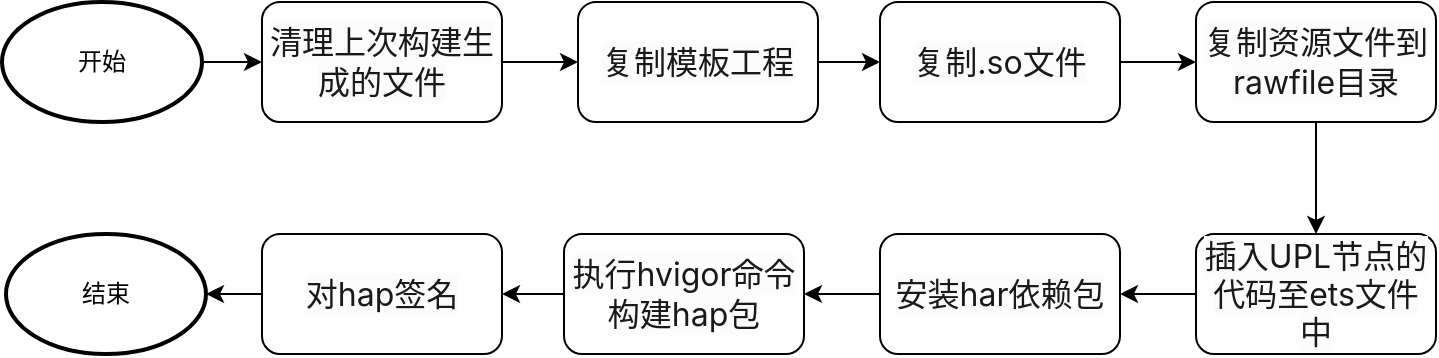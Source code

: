 <mxfile version="26.1.1" pages="2">
  <diagram id="C5RBs43oDa-KdzZeNtuy" name="Page-1">
    <mxGraphModel dx="1562" dy="810" grid="0" gridSize="10" guides="1" tooltips="1" connect="1" arrows="1" fold="1" page="1" pageScale="1" pageWidth="827" pageHeight="1169" math="0" shadow="0">
      <root>
        <mxCell id="WIyWlLk6GJQsqaUBKTNV-0" />
        <mxCell id="WIyWlLk6GJQsqaUBKTNV-1" parent="WIyWlLk6GJQsqaUBKTNV-0" />
        <mxCell id="JP6ADMA8bO0dgKJ-yr4d-9" value="开始" style="strokeWidth=2;html=1;shape=mxgraph.flowchart.start_1;whiteSpace=wrap;" vertex="1" parent="WIyWlLk6GJQsqaUBKTNV-1">
          <mxGeometry x="58" y="288" width="100" height="60" as="geometry" />
        </mxCell>
        <mxCell id="JP6ADMA8bO0dgKJ-yr4d-10" value="" style="endArrow=classic;html=1;rounded=0;exitX=1;exitY=0.5;exitDx=0;exitDy=0;exitPerimeter=0;" edge="1" parent="WIyWlLk6GJQsqaUBKTNV-1" source="JP6ADMA8bO0dgKJ-yr4d-9" target="JP6ADMA8bO0dgKJ-yr4d-12">
          <mxGeometry width="50" height="50" relative="1" as="geometry">
            <mxPoint x="367" y="620" as="sourcePoint" />
            <mxPoint x="384" y="383" as="targetPoint" />
          </mxGeometry>
        </mxCell>
        <mxCell id="JP6ADMA8bO0dgKJ-yr4d-11" value="" style="edgeStyle=orthogonalEdgeStyle;rounded=0;orthogonalLoop=1;jettySize=auto;html=1;" edge="1" parent="WIyWlLk6GJQsqaUBKTNV-1" source="JP6ADMA8bO0dgKJ-yr4d-12" target="JP6ADMA8bO0dgKJ-yr4d-14">
          <mxGeometry relative="1" as="geometry" />
        </mxCell>
        <mxCell id="JP6ADMA8bO0dgKJ-yr4d-12" value="&lt;span style=&quot;color: rgba(0, 0, 0, 0.9); font-family: &amp;quot;PingFang SC&amp;quot;, -apple-system, BlinkMacSystemFont, &amp;quot;Segoe UI&amp;quot;, Roboto, Ubuntu, &amp;quot;Helvetica Neue&amp;quot;, Helvetica, Arial, &amp;quot;Hiragino Sans GB&amp;quot;, &amp;quot;Microsoft YaHei UI&amp;quot;, &amp;quot;Microsoft YaHei&amp;quot;, &amp;quot;Source Han Sans CN&amp;quot;, sans-serif; font-size: 16px; text-align: start; background-color: rgb(252, 252, 252);&quot;&gt;清理上次构建生成的文件&lt;/span&gt;" style="rounded=1;whiteSpace=wrap;html=1;" vertex="1" parent="WIyWlLk6GJQsqaUBKTNV-1">
          <mxGeometry x="188" y="288" width="120" height="60" as="geometry" />
        </mxCell>
        <mxCell id="JP6ADMA8bO0dgKJ-yr4d-13" value="" style="edgeStyle=orthogonalEdgeStyle;rounded=0;orthogonalLoop=1;jettySize=auto;html=1;" edge="1" parent="WIyWlLk6GJQsqaUBKTNV-1" source="JP6ADMA8bO0dgKJ-yr4d-14" target="JP6ADMA8bO0dgKJ-yr4d-16">
          <mxGeometry relative="1" as="geometry" />
        </mxCell>
        <mxCell id="JP6ADMA8bO0dgKJ-yr4d-14" value="&lt;span style=&quot;color: rgba(0, 0, 0, 0.9); font-family: &amp;quot;PingFang SC&amp;quot;, -apple-system, BlinkMacSystemFont, &amp;quot;Segoe UI&amp;quot;, Roboto, Ubuntu, &amp;quot;Helvetica Neue&amp;quot;, Helvetica, Arial, &amp;quot;Hiragino Sans GB&amp;quot;, &amp;quot;Microsoft YaHei UI&amp;quot;, &amp;quot;Microsoft YaHei&amp;quot;, &amp;quot;Source Han Sans CN&amp;quot;, sans-serif; font-size: 16px; text-align: start; background-color: rgb(252, 252, 252);&quot;&gt;复制模板工程&lt;/span&gt;" style="whiteSpace=wrap;html=1;rounded=1;" vertex="1" parent="WIyWlLk6GJQsqaUBKTNV-1">
          <mxGeometry x="346" y="288" width="120" height="60" as="geometry" />
        </mxCell>
        <mxCell id="JP6ADMA8bO0dgKJ-yr4d-15" value="" style="edgeStyle=orthogonalEdgeStyle;rounded=0;orthogonalLoop=1;jettySize=auto;html=1;" edge="1" parent="WIyWlLk6GJQsqaUBKTNV-1" source="JP6ADMA8bO0dgKJ-yr4d-16" target="JP6ADMA8bO0dgKJ-yr4d-18">
          <mxGeometry relative="1" as="geometry" />
        </mxCell>
        <mxCell id="JP6ADMA8bO0dgKJ-yr4d-16" value="&lt;span style=&quot;color: rgba(0, 0, 0, 0.9); font-family: &amp;quot;PingFang SC&amp;quot;, -apple-system, BlinkMacSystemFont, &amp;quot;Segoe UI&amp;quot;, Roboto, Ubuntu, &amp;quot;Helvetica Neue&amp;quot;, Helvetica, Arial, &amp;quot;Hiragino Sans GB&amp;quot;, &amp;quot;Microsoft YaHei UI&amp;quot;, &amp;quot;Microsoft YaHei&amp;quot;, &amp;quot;Source Han Sans CN&amp;quot;, sans-serif; font-size: 16px; text-align: start; background-color: rgb(252, 252, 252);&quot;&gt;复制.so文件&lt;/span&gt;" style="whiteSpace=wrap;html=1;rounded=1;" vertex="1" parent="WIyWlLk6GJQsqaUBKTNV-1">
          <mxGeometry x="497" y="288" width="120" height="60" as="geometry" />
        </mxCell>
        <mxCell id="JP6ADMA8bO0dgKJ-yr4d-17" value="" style="edgeStyle=orthogonalEdgeStyle;rounded=0;orthogonalLoop=1;jettySize=auto;html=1;" edge="1" parent="WIyWlLk6GJQsqaUBKTNV-1" source="JP6ADMA8bO0dgKJ-yr4d-18" target="JP6ADMA8bO0dgKJ-yr4d-20">
          <mxGeometry relative="1" as="geometry" />
        </mxCell>
        <mxCell id="JP6ADMA8bO0dgKJ-yr4d-18" value="&lt;span style=&quot;color: rgba(0, 0, 0, 0.9); font-family: &amp;quot;PingFang SC&amp;quot;, -apple-system, BlinkMacSystemFont, &amp;quot;Segoe UI&amp;quot;, Roboto, Ubuntu, &amp;quot;Helvetica Neue&amp;quot;, Helvetica, Arial, &amp;quot;Hiragino Sans GB&amp;quot;, &amp;quot;Microsoft YaHei UI&amp;quot;, &amp;quot;Microsoft YaHei&amp;quot;, &amp;quot;Source Han Sans CN&amp;quot;, sans-serif; font-size: 16px; text-align: start; background-color: rgb(252, 252, 252);&quot;&gt;复制资源文件到rawfile目录&lt;/span&gt;" style="whiteSpace=wrap;html=1;rounded=1;" vertex="1" parent="WIyWlLk6GJQsqaUBKTNV-1">
          <mxGeometry x="655" y="288" width="120" height="60" as="geometry" />
        </mxCell>
        <mxCell id="JP6ADMA8bO0dgKJ-yr4d-19" value="" style="edgeStyle=orthogonalEdgeStyle;rounded=0;orthogonalLoop=1;jettySize=auto;html=1;" edge="1" parent="WIyWlLk6GJQsqaUBKTNV-1" source="JP6ADMA8bO0dgKJ-yr4d-20" target="JP6ADMA8bO0dgKJ-yr4d-22">
          <mxGeometry relative="1" as="geometry" />
        </mxCell>
        <mxCell id="JP6ADMA8bO0dgKJ-yr4d-20" value="&lt;span style=&quot;color: rgba(0, 0, 0, 0.9); font-family: &amp;quot;PingFang SC&amp;quot;, -apple-system, BlinkMacSystemFont, &amp;quot;Segoe UI&amp;quot;, Roboto, Ubuntu, &amp;quot;Helvetica Neue&amp;quot;, Helvetica, Arial, &amp;quot;Hiragino Sans GB&amp;quot;, &amp;quot;Microsoft YaHei UI&amp;quot;, &amp;quot;Microsoft YaHei&amp;quot;, &amp;quot;Source Han Sans CN&amp;quot;, sans-serif; font-size: 16px; text-align: start; background-color: rgb(252, 252, 252);&quot;&gt;插入UPL节点的代码至ets文件中&lt;/span&gt;" style="whiteSpace=wrap;html=1;rounded=1;" vertex="1" parent="WIyWlLk6GJQsqaUBKTNV-1">
          <mxGeometry x="655" y="404" width="120" height="60" as="geometry" />
        </mxCell>
        <mxCell id="JP6ADMA8bO0dgKJ-yr4d-21" value="" style="edgeStyle=orthogonalEdgeStyle;rounded=0;orthogonalLoop=1;jettySize=auto;html=1;" edge="1" parent="WIyWlLk6GJQsqaUBKTNV-1" source="JP6ADMA8bO0dgKJ-yr4d-22" target="JP6ADMA8bO0dgKJ-yr4d-24">
          <mxGeometry relative="1" as="geometry" />
        </mxCell>
        <mxCell id="JP6ADMA8bO0dgKJ-yr4d-22" value="&lt;span style=&quot;color: rgba(0, 0, 0, 0.9); font-family: &amp;quot;PingFang SC&amp;quot;, -apple-system, BlinkMacSystemFont, &amp;quot;Segoe UI&amp;quot;, Roboto, Ubuntu, &amp;quot;Helvetica Neue&amp;quot;, Helvetica, Arial, &amp;quot;Hiragino Sans GB&amp;quot;, &amp;quot;Microsoft YaHei UI&amp;quot;, &amp;quot;Microsoft YaHei&amp;quot;, &amp;quot;Source Han Sans CN&amp;quot;, sans-serif; font-size: 16px; text-align: start; background-color: rgb(252, 252, 252);&quot;&gt;安装har依赖包&lt;/span&gt;" style="rounded=1;whiteSpace=wrap;html=1;" vertex="1" parent="WIyWlLk6GJQsqaUBKTNV-1">
          <mxGeometry x="497" y="404" width="120" height="60" as="geometry" />
        </mxCell>
        <mxCell id="JP6ADMA8bO0dgKJ-yr4d-23" value="" style="edgeStyle=orthogonalEdgeStyle;rounded=0;orthogonalLoop=1;jettySize=auto;html=1;" edge="1" parent="WIyWlLk6GJQsqaUBKTNV-1" source="JP6ADMA8bO0dgKJ-yr4d-24" target="JP6ADMA8bO0dgKJ-yr4d-26">
          <mxGeometry relative="1" as="geometry" />
        </mxCell>
        <mxCell id="JP6ADMA8bO0dgKJ-yr4d-24" value="&lt;span style=&quot;color: rgba(0, 0, 0, 0.9); font-family: &amp;quot;PingFang SC&amp;quot;, -apple-system, BlinkMacSystemFont, &amp;quot;Segoe UI&amp;quot;, Roboto, Ubuntu, &amp;quot;Helvetica Neue&amp;quot;, Helvetica, Arial, &amp;quot;Hiragino Sans GB&amp;quot;, &amp;quot;Microsoft YaHei UI&amp;quot;, &amp;quot;Microsoft YaHei&amp;quot;, &amp;quot;Source Han Sans CN&amp;quot;, sans-serif; font-size: 16px; text-align: start; background-color: rgb(252, 252, 252);&quot;&gt;执行hvigor命令构建hap包&lt;/span&gt;" style="rounded=1;whiteSpace=wrap;html=1;" vertex="1" parent="WIyWlLk6GJQsqaUBKTNV-1">
          <mxGeometry x="339" y="404" width="120" height="60" as="geometry" />
        </mxCell>
        <mxCell id="JP6ADMA8bO0dgKJ-yr4d-25" value="" style="edgeStyle=orthogonalEdgeStyle;rounded=0;orthogonalLoop=1;jettySize=auto;html=1;" edge="1" parent="WIyWlLk6GJQsqaUBKTNV-1" source="JP6ADMA8bO0dgKJ-yr4d-26" target="JP6ADMA8bO0dgKJ-yr4d-27">
          <mxGeometry relative="1" as="geometry" />
        </mxCell>
        <mxCell id="JP6ADMA8bO0dgKJ-yr4d-26" value="&lt;span style=&quot;color: rgba(0, 0, 0, 0.9); font-family: &amp;quot;PingFang SC&amp;quot;, -apple-system, BlinkMacSystemFont, &amp;quot;Segoe UI&amp;quot;, Roboto, Ubuntu, &amp;quot;Helvetica Neue&amp;quot;, Helvetica, Arial, &amp;quot;Hiragino Sans GB&amp;quot;, &amp;quot;Microsoft YaHei UI&amp;quot;, &amp;quot;Microsoft YaHei&amp;quot;, &amp;quot;Source Han Sans CN&amp;quot;, sans-serif; font-size: 16px; text-align: start; background-color: rgb(252, 252, 252);&quot;&gt;对hap签名&lt;/span&gt;" style="whiteSpace=wrap;html=1;rounded=1;" vertex="1" parent="WIyWlLk6GJQsqaUBKTNV-1">
          <mxGeometry x="188" y="404" width="120" height="60" as="geometry" />
        </mxCell>
        <mxCell id="JP6ADMA8bO0dgKJ-yr4d-27" value="结束" style="strokeWidth=2;html=1;shape=mxgraph.flowchart.start_1;whiteSpace=wrap;" vertex="1" parent="WIyWlLk6GJQsqaUBKTNV-1">
          <mxGeometry x="60" y="404" width="100" height="60" as="geometry" />
        </mxCell>
      </root>
    </mxGraphModel>
  </diagram>
  <diagram id="eRkzWst7_xov0px2-I3F" name="第 2 页">
    <mxGraphModel dx="1562" dy="810" grid="0" gridSize="10" guides="1" tooltips="1" connect="1" arrows="1" fold="1" page="1" pageScale="1" pageWidth="827" pageHeight="1169" math="0" shadow="0">
      <root>
        <mxCell id="0" />
        <mxCell id="1" parent="0" />
        <mxCell id="i0jm8h-iiQ889vvwiugR-1" value="开始" style="strokeWidth=2;html=1;shape=mxgraph.flowchart.start_1;whiteSpace=wrap;" vertex="1" parent="1">
          <mxGeometry x="328" y="137" width="100" height="60" as="geometry" />
        </mxCell>
        <mxCell id="i0jm8h-iiQ889vvwiugR-2" value="" style="endArrow=classic;html=1;rounded=0;exitX=0.5;exitY=1;exitDx=0;exitDy=0;exitPerimeter=0;" edge="1" parent="1" source="i0jm8h-iiQ889vvwiugR-1" target="i0jm8h-iiQ889vvwiugR-4">
          <mxGeometry width="50" height="50" relative="1" as="geometry">
            <mxPoint x="367" y="710" as="sourcePoint" />
            <mxPoint x="384" y="473" as="targetPoint" />
          </mxGeometry>
        </mxCell>
        <mxCell id="i0jm8h-iiQ889vvwiugR-3" value="" style="edgeStyle=orthogonalEdgeStyle;rounded=0;orthogonalLoop=1;jettySize=auto;html=1;entryX=0.5;entryY=0;entryDx=0;entryDy=0;entryPerimeter=0;" edge="1" parent="1" source="i0jm8h-iiQ889vvwiugR-4" target="i0jm8h-iiQ889vvwiugR-20">
          <mxGeometry relative="1" as="geometry">
            <mxPoint x="378" y="225" as="targetPoint" />
          </mxGeometry>
        </mxCell>
        <mxCell id="i0jm8h-iiQ889vvwiugR-4" value="获取三方库源码" style="rounded=1;whiteSpace=wrap;html=1;" vertex="1" parent="1">
          <mxGeometry x="318" y="222" width="120" height="60" as="geometry" />
        </mxCell>
        <mxCell id="i0jm8h-iiQ889vvwiugR-19" value="结束" style="strokeWidth=2;html=1;shape=mxgraph.flowchart.start_1;whiteSpace=wrap;" vertex="1" parent="1">
          <mxGeometry x="328" y="868" width="100" height="60" as="geometry" />
        </mxCell>
        <mxCell id="i0jm8h-iiQ889vvwiugR-22" value="" style="edgeStyle=orthogonalEdgeStyle;rounded=0;orthogonalLoop=1;jettySize=auto;html=1;" edge="1" parent="1" source="i0jm8h-iiQ889vvwiugR-20" target="i0jm8h-iiQ889vvwiugR-21">
          <mxGeometry relative="1" as="geometry" />
        </mxCell>
        <mxCell id="i0jm8h-iiQ889vvwiugR-25" value="是" style="edgeLabel;html=1;align=center;verticalAlign=middle;resizable=0;points=[];" vertex="1" connectable="0" parent="i0jm8h-iiQ889vvwiugR-22">
          <mxGeometry x="-0.151" relative="1" as="geometry">
            <mxPoint as="offset" />
          </mxGeometry>
        </mxCell>
        <mxCell id="i0jm8h-iiQ889vvwiugR-27" value="" style="edgeStyle=orthogonalEdgeStyle;rounded=0;orthogonalLoop=1;jettySize=auto;html=1;entryX=0.5;entryY=0;entryDx=0;entryDy=0;entryPerimeter=0;" edge="1" parent="1" source="i0jm8h-iiQ889vvwiugR-20" target="i0jm8h-iiQ889vvwiugR-29">
          <mxGeometry relative="1" as="geometry">
            <mxPoint x="538" y="339.5" as="targetPoint" />
          </mxGeometry>
        </mxCell>
        <mxCell id="i0jm8h-iiQ889vvwiugR-28" value="否" style="edgeLabel;html=1;align=center;verticalAlign=middle;resizable=0;points=[];" vertex="1" connectable="0" parent="i0jm8h-iiQ889vvwiugR-27">
          <mxGeometry x="-0.227" y="1" relative="1" as="geometry">
            <mxPoint as="offset" />
          </mxGeometry>
        </mxCell>
        <mxCell id="i0jm8h-iiQ889vvwiugR-20" value="是否有现成编译脚本" style="strokeWidth=2;html=1;shape=mxgraph.flowchart.decision;whiteSpace=wrap;" vertex="1" parent="1">
          <mxGeometry x="308" y="304" width="140" height="71" as="geometry" />
        </mxCell>
        <mxCell id="i0jm8h-iiQ889vvwiugR-31" value="" style="edgeStyle=orthogonalEdgeStyle;rounded=0;orthogonalLoop=1;jettySize=auto;html=1;" edge="1" parent="1" source="i0jm8h-iiQ889vvwiugR-21" target="i0jm8h-iiQ889vvwiugR-30">
          <mxGeometry relative="1" as="geometry" />
        </mxCell>
        <mxCell id="i0jm8h-iiQ889vvwiugR-21" value="使用oh-compile-script工具" style="rounded=1;whiteSpace=wrap;html=1;strokeWidth=2;" vertex="1" parent="1">
          <mxGeometry x="128" y="309.5" width="120" height="60" as="geometry" />
        </mxCell>
        <mxCell id="i0jm8h-iiQ889vvwiugR-42" value="" style="edgeStyle=orthogonalEdgeStyle;rounded=0;orthogonalLoop=1;jettySize=auto;html=1;" edge="1" parent="1" source="i0jm8h-iiQ889vvwiugR-29" target="i0jm8h-iiQ889vvwiugR-41">
          <mxGeometry relative="1" as="geometry" />
        </mxCell>
        <mxCell id="i0jm8h-iiQ889vvwiugR-43" value="CMake" style="edgeLabel;html=1;align=center;verticalAlign=middle;resizable=0;points=[];" vertex="1" connectable="0" parent="i0jm8h-iiQ889vvwiugR-42">
          <mxGeometry x="-0.141" y="2" relative="1" as="geometry">
            <mxPoint as="offset" />
          </mxGeometry>
        </mxCell>
        <mxCell id="i0jm8h-iiQ889vvwiugR-50" value="" style="edgeStyle=orthogonalEdgeStyle;rounded=0;orthogonalLoop=1;jettySize=auto;html=1;" edge="1" parent="1" source="i0jm8h-iiQ889vvwiugR-29" target="i0jm8h-iiQ889vvwiugR-49">
          <mxGeometry relative="1" as="geometry" />
        </mxCell>
        <mxCell id="i0jm8h-iiQ889vvwiugR-29" value="判断三方库构建方式" style="strokeWidth=2;html=1;shape=mxgraph.flowchart.decision;whiteSpace=wrap;" vertex="1" parent="1">
          <mxGeometry x="308" y="410" width="140" height="71" as="geometry" />
        </mxCell>
        <mxCell id="i0jm8h-iiQ889vvwiugR-33" value="" style="edgeStyle=orthogonalEdgeStyle;rounded=0;orthogonalLoop=1;jettySize=auto;html=1;" edge="1" parent="1" source="i0jm8h-iiQ889vvwiugR-30" target="i0jm8h-iiQ889vvwiugR-32">
          <mxGeometry relative="1" as="geometry" />
        </mxCell>
        <mxCell id="i0jm8h-iiQ889vvwiugR-30" value="选择三方库和版本" style="rounded=1;whiteSpace=wrap;html=1;strokeWidth=2;" vertex="1" parent="1">
          <mxGeometry x="128" y="404" width="120" height="60" as="geometry" />
        </mxCell>
        <mxCell id="i0jm8h-iiQ889vvwiugR-35" value="" style="edgeStyle=orthogonalEdgeStyle;rounded=0;orthogonalLoop=1;jettySize=auto;html=1;" edge="1" parent="1" source="i0jm8h-iiQ889vvwiugR-32" target="i0jm8h-iiQ889vvwiugR-34">
          <mxGeometry relative="1" as="geometry" />
        </mxCell>
        <mxCell id="i0jm8h-iiQ889vvwiugR-32" value="选择编译类型\n(Debug/Release)" style="whiteSpace=wrap;html=1;rounded=1;strokeWidth=2;" vertex="1" parent="1">
          <mxGeometry x="128" y="492" width="120" height="60" as="geometry" />
        </mxCell>
        <mxCell id="i0jm8h-iiQ889vvwiugR-37" value="" style="edgeStyle=orthogonalEdgeStyle;rounded=0;orthogonalLoop=1;jettySize=auto;html=1;" edge="1" parent="1" source="i0jm8h-iiQ889vvwiugR-34" target="i0jm8h-iiQ889vvwiugR-36">
          <mxGeometry relative="1" as="geometry" />
        </mxCell>
        <mxCell id="i0jm8h-iiQ889vvwiugR-34" value="选择编译目标(静态库/动态库)" style="rounded=1;whiteSpace=wrap;html=1;strokeWidth=2;" vertex="1" parent="1">
          <mxGeometry x="128" y="587" width="120" height="60" as="geometry" />
        </mxCell>
        <mxCell id="i0jm8h-iiQ889vvwiugR-39" value="" style="edgeStyle=orthogonalEdgeStyle;rounded=0;orthogonalLoop=1;jettySize=auto;html=1;exitX=0.5;exitY=1;exitDx=0;exitDy=0;entryX=0;entryY=0.5;entryDx=0;entryDy=0;" edge="1" parent="1" source="i0jm8h-iiQ889vvwiugR-36" target="i0jm8h-iiQ889vvwiugR-38">
          <mxGeometry relative="1" as="geometry" />
        </mxCell>
        <mxCell id="i0jm8h-iiQ889vvwiugR-36" value="指定安装路径" style="whiteSpace=wrap;html=1;rounded=1;strokeWidth=2;" vertex="1" parent="1">
          <mxGeometry x="128" y="673" width="120" height="60" as="geometry" />
        </mxCell>
        <mxCell id="i0jm8h-iiQ889vvwiugR-40" value="" style="edgeStyle=orthogonalEdgeStyle;rounded=0;orthogonalLoop=1;jettySize=auto;html=1;" edge="1" parent="1" source="i0jm8h-iiQ889vvwiugR-38" target="i0jm8h-iiQ889vvwiugR-19">
          <mxGeometry relative="1" as="geometry" />
        </mxCell>
        <mxCell id="i0jm8h-iiQ889vvwiugR-38" value="编译生成.so/.a库文件" style="whiteSpace=wrap;html=1;rounded=1;strokeWidth=2;" vertex="1" parent="1">
          <mxGeometry x="318" y="788" width="120" height="60" as="geometry" />
        </mxCell>
        <mxCell id="i0jm8h-iiQ889vvwiugR-45" value="" style="edgeStyle=orthogonalEdgeStyle;rounded=0;orthogonalLoop=1;jettySize=auto;html=1;" edge="1" parent="1" source="i0jm8h-iiQ889vvwiugR-41" target="i0jm8h-iiQ889vvwiugR-44">
          <mxGeometry relative="1" as="geometry" />
        </mxCell>
        <mxCell id="i0jm8h-iiQ889vvwiugR-41" value="创建build目录" style="rounded=1;whiteSpace=wrap;html=1;strokeWidth=2;" vertex="1" parent="1">
          <mxGeometry x="318" y="517" width="120" height="60" as="geometry" />
        </mxCell>
        <mxCell id="i0jm8h-iiQ889vvwiugR-47" value="" style="edgeStyle=orthogonalEdgeStyle;rounded=0;orthogonalLoop=1;jettySize=auto;html=1;" edge="1" parent="1" source="i0jm8h-iiQ889vvwiugR-44" target="i0jm8h-iiQ889vvwiugR-46">
          <mxGeometry relative="1" as="geometry" />
        </mxCell>
        <mxCell id="i0jm8h-iiQ889vvwiugR-44" value="运行SDK中的cmake命令生成Makefile" style="rounded=1;whiteSpace=wrap;html=1;strokeWidth=2;" vertex="1" parent="1">
          <mxGeometry x="318" y="609" width="120" height="60" as="geometry" />
        </mxCell>
        <mxCell id="i0jm8h-iiQ889vvwiugR-48" value="" style="edgeStyle=orthogonalEdgeStyle;rounded=0;orthogonalLoop=1;jettySize=auto;html=1;" edge="1" parent="1" source="i0jm8h-iiQ889vvwiugR-46" target="i0jm8h-iiQ889vvwiugR-38">
          <mxGeometry relative="1" as="geometry" />
        </mxCell>
        <mxCell id="i0jm8h-iiQ889vvwiugR-46" value="执行make编译" style="rounded=1;whiteSpace=wrap;html=1;strokeWidth=2;" vertex="1" parent="1">
          <mxGeometry x="318" y="698" width="120" height="60" as="geometry" />
        </mxCell>
        <mxCell id="i0jm8h-iiQ889vvwiugR-52" value="" style="edgeStyle=orthogonalEdgeStyle;rounded=0;orthogonalLoop=1;jettySize=auto;html=1;" edge="1" parent="1" source="i0jm8h-iiQ889vvwiugR-49" target="i0jm8h-iiQ889vvwiugR-51">
          <mxGeometry relative="1" as="geometry" />
        </mxCell>
        <mxCell id="i0jm8h-iiQ889vvwiugR-53" value="是" style="edgeLabel;html=1;align=center;verticalAlign=middle;resizable=0;points=[];" vertex="1" connectable="0" parent="i0jm8h-iiQ889vvwiugR-52">
          <mxGeometry x="-0.2" y="2" relative="1" as="geometry">
            <mxPoint x="-2" y="1" as="offset" />
          </mxGeometry>
        </mxCell>
        <mxCell id="i0jm8h-iiQ889vvwiugR-55" value="" style="edgeStyle=orthogonalEdgeStyle;rounded=0;orthogonalLoop=1;jettySize=auto;html=1;" edge="1" parent="1" source="i0jm8h-iiQ889vvwiugR-49" target="i0jm8h-iiQ889vvwiugR-54">
          <mxGeometry relative="1" as="geometry" />
        </mxCell>
        <mxCell id="i0jm8h-iiQ889vvwiugR-57" value="否" style="edgeLabel;html=1;align=center;verticalAlign=middle;resizable=0;points=[];" vertex="1" connectable="0" parent="i0jm8h-iiQ889vvwiugR-55">
          <mxGeometry x="-0.087" relative="1" as="geometry">
            <mxPoint as="offset" />
          </mxGeometry>
        </mxCell>
        <mxCell id="i0jm8h-iiQ889vvwiugR-49" value="是否使用Configure编译" style="strokeWidth=2;html=1;shape=mxgraph.flowchart.decision;whiteSpace=wrap;" vertex="1" parent="1">
          <mxGeometry x="490" y="408" width="152" height="75" as="geometry" />
        </mxCell>
        <mxCell id="i0jm8h-iiQ889vvwiugR-59" value="" style="edgeStyle=orthogonalEdgeStyle;rounded=0;orthogonalLoop=1;jettySize=auto;html=1;" edge="1" parent="1" source="i0jm8h-iiQ889vvwiugR-51" target="i0jm8h-iiQ889vvwiugR-58">
          <mxGeometry relative="1" as="geometry" />
        </mxCell>
        <mxCell id="i0jm8h-iiQ889vvwiugR-51" value="配置交叉编译环境变量" style="rounded=1;whiteSpace=wrap;html=1;strokeWidth=2;" vertex="1" parent="1">
          <mxGeometry x="506" y="517" width="120" height="60" as="geometry" />
        </mxCell>
        <mxCell id="i0jm8h-iiQ889vvwiugR-62" value="" style="edgeStyle=orthogonalEdgeStyle;rounded=0;orthogonalLoop=1;jettySize=auto;html=1;" edge="1" parent="1" source="i0jm8h-iiQ889vvwiugR-54" target="i0jm8h-iiQ889vvwiugR-61">
          <mxGeometry relative="1" as="geometry" />
        </mxCell>
        <mxCell id="i0jm8h-iiQ889vvwiugR-54" value="修改原始构建文件" style="rounded=1;whiteSpace=wrap;html=1;strokeWidth=2;" vertex="1" parent="1">
          <mxGeometry x="680" y="418" width="120" height="60" as="geometry" />
        </mxCell>
        <mxCell id="i0jm8h-iiQ889vvwiugR-60" value="" style="edgeStyle=orthogonalEdgeStyle;rounded=0;orthogonalLoop=1;jettySize=auto;html=1;" edge="1" parent="1" source="i0jm8h-iiQ889vvwiugR-58" target="i0jm8h-iiQ889vvwiugR-46">
          <mxGeometry relative="1" as="geometry" />
        </mxCell>
        <mxCell id="i0jm8h-iiQ889vvwiugR-58" value="执行configure生成Makefile" style="rounded=1;whiteSpace=wrap;html=1;strokeWidth=2;" vertex="1" parent="1">
          <mxGeometry x="506" y="698" width="120" height="60" as="geometry" />
        </mxCell>
        <mxCell id="i0jm8h-iiQ889vvwiugR-64" value="" style="edgeStyle=orthogonalEdgeStyle;rounded=0;orthogonalLoop=1;jettySize=auto;html=1;" edge="1" parent="1" source="i0jm8h-iiQ889vvwiugR-61" target="i0jm8h-iiQ889vvwiugR-63">
          <mxGeometry relative="1" as="geometry" />
        </mxCell>
        <mxCell id="i0jm8h-iiQ889vvwiugR-61" value="手动设置编译器和参数" style="rounded=1;whiteSpace=wrap;html=1;strokeWidth=2;" vertex="1" parent="1">
          <mxGeometry x="680" y="558" width="120" height="60" as="geometry" />
        </mxCell>
        <mxCell id="i0jm8h-iiQ889vvwiugR-63" value="执行相应编译命令" style="rounded=1;whiteSpace=wrap;html=1;strokeWidth=2;" vertex="1" parent="1">
          <mxGeometry x="680" y="693" width="120" height="60" as="geometry" />
        </mxCell>
        <mxCell id="i0jm8h-iiQ889vvwiugR-65" value="" style="edgeStyle=orthogonalEdgeStyle;rounded=0;orthogonalLoop=1;jettySize=auto;html=1;exitX=0.5;exitY=1;exitDx=0;exitDy=0;entryX=1;entryY=0.5;entryDx=0;entryDy=0;" edge="1" parent="1" source="i0jm8h-iiQ889vvwiugR-63" target="i0jm8h-iiQ889vvwiugR-38">
          <mxGeometry relative="1" as="geometry">
            <mxPoint x="388" y="768" as="sourcePoint" />
            <mxPoint x="388" y="798" as="targetPoint" />
          </mxGeometry>
        </mxCell>
      </root>
    </mxGraphModel>
  </diagram>
</mxfile>

